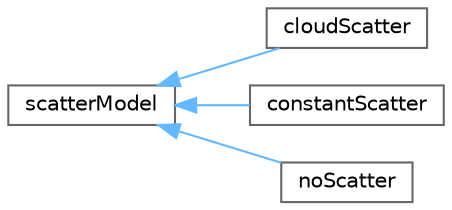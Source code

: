 digraph "Graphical Class Hierarchy"
{
 // LATEX_PDF_SIZE
  bgcolor="transparent";
  edge [fontname=Helvetica,fontsize=10,labelfontname=Helvetica,labelfontsize=10];
  node [fontname=Helvetica,fontsize=10,shape=box,height=0.2,width=0.4];
  rankdir="LR";
  Node0 [id="Node000000",label="scatterModel",height=0.2,width=0.4,color="grey40", fillcolor="white", style="filled",URL="$classFoam_1_1radiation_1_1scatterModel.html",tooltip="Base class for radiation scattering."];
  Node0 -> Node1 [id="edge5283_Node000000_Node000001",dir="back",color="steelblue1",style="solid",tooltip=" "];
  Node1 [id="Node000001",label="cloudScatter",height=0.2,width=0.4,color="grey40", fillcolor="white", style="filled",URL="$classFoam_1_1radiation_1_1cloudScatter.html",tooltip="Cloud radiation scatter model."];
  Node0 -> Node2 [id="edge5284_Node000000_Node000002",dir="back",color="steelblue1",style="solid",tooltip=" "];
  Node2 [id="Node000002",label="constantScatter",height=0.2,width=0.4,color="grey40", fillcolor="white", style="filled",URL="$classFoam_1_1radiation_1_1constantScatter.html",tooltip="Constant radiation scatter coefficient."];
  Node0 -> Node3 [id="edge5285_Node000000_Node000003",dir="back",color="steelblue1",style="solid",tooltip=" "];
  Node3 [id="Node000003",label="noScatter",height=0.2,width=0.4,color="grey40", fillcolor="white", style="filled",URL="$classFoam_1_1radiation_1_1noScatter.html",tooltip="Dummy scatter model for 'none'."];
}
